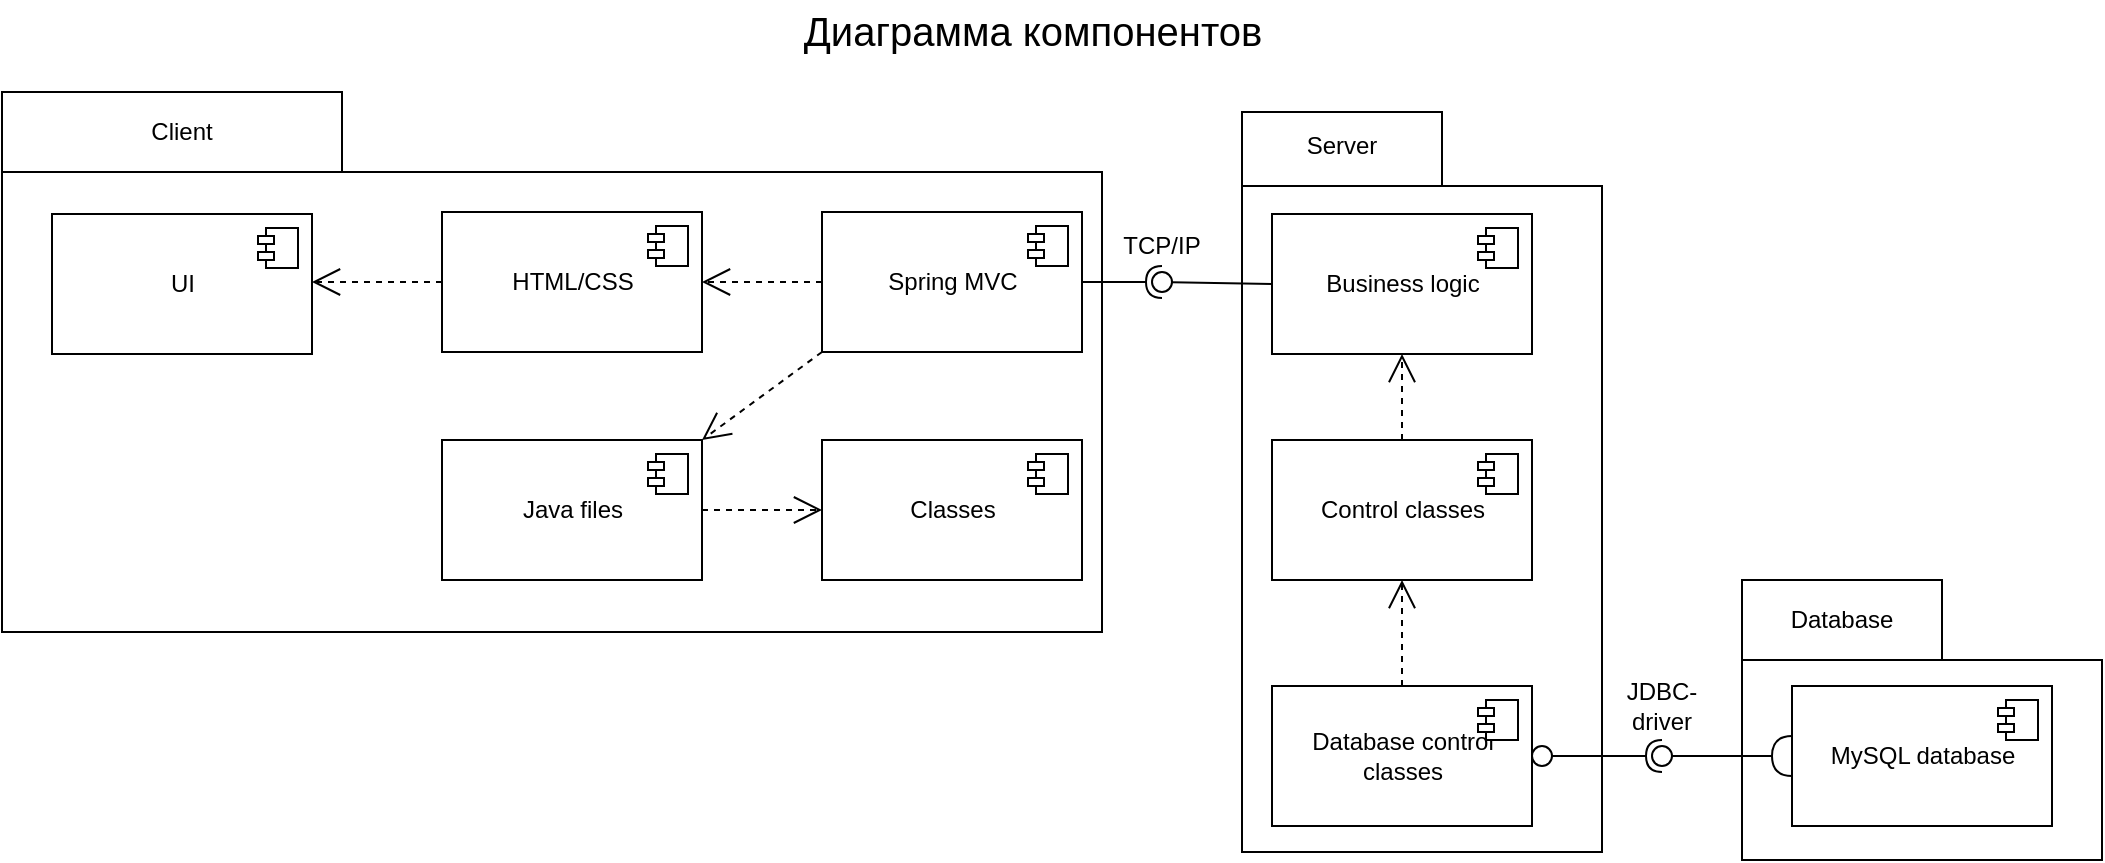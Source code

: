 <mxfile version="15.8.7" type="device"><diagram id="VI4MUOSD-XueSlpNAedH" name="Страница 1"><mxGraphModel dx="1221" dy="-1584" grid="1" gridSize="10" guides="1" tooltips="1" connect="1" arrows="1" fold="1" page="1" pageScale="1" pageWidth="827" pageHeight="1169" math="0" shadow="0"><root><mxCell id="0"/><mxCell id="1" parent="0"/><mxCell id="DpAKFPYzO2YwWA8AnwTn-17" value="" style="shape=folder;fontStyle=1;tabWidth=100;tabHeight=40;tabPosition=left;html=1;boundedLbl=1;" parent="1" vertex="1"><mxGeometry x="1610" y="3614" width="180" height="140" as="geometry"/></mxCell><mxCell id="DpAKFPYzO2YwWA8AnwTn-19" value="Database" style="text;html=1;strokeColor=none;fillColor=none;align=center;verticalAlign=middle;whiteSpace=wrap;rounded=0;" parent="1" vertex="1"><mxGeometry x="1610" y="3624" width="100" height="20" as="geometry"/></mxCell><mxCell id="DpAKFPYzO2YwWA8AnwTn-20" value="" style="shape=folder;fontStyle=1;tabWidth=100;tabHeight=37;tabPosition=left;html=1;boundedLbl=1;" parent="1" vertex="1"><mxGeometry x="1360" y="3380" width="180" height="370" as="geometry"/></mxCell><mxCell id="DpAKFPYzO2YwWA8AnwTn-21" value="Server" style="text;html=1;strokeColor=none;fillColor=none;align=center;verticalAlign=middle;whiteSpace=wrap;rounded=0;" parent="1" vertex="1"><mxGeometry x="1360" y="3387" width="100" height="20" as="geometry"/></mxCell><mxCell id="DpAKFPYzO2YwWA8AnwTn-22" value="" style="shape=folder;fontStyle=1;tabWidth=170;tabHeight=40;tabPosition=left;html=1;boundedLbl=1;" parent="1" vertex="1"><mxGeometry x="740" y="3370" width="550" height="270" as="geometry"/></mxCell><mxCell id="DpAKFPYzO2YwWA8AnwTn-23" value="Client" style="text;html=1;strokeColor=none;fillColor=none;align=center;verticalAlign=middle;whiteSpace=wrap;rounded=0;" parent="1" vertex="1"><mxGeometry x="750" y="3380" width="160" height="20" as="geometry"/></mxCell><mxCell id="DpAKFPYzO2YwWA8AnwTn-24" value="HTML/CSS" style="html=1;dropTarget=0;" parent="1" vertex="1"><mxGeometry x="960" y="3430" width="130" height="70" as="geometry"/></mxCell><mxCell id="DpAKFPYzO2YwWA8AnwTn-25" value="" style="shape=module;jettyWidth=8;jettyHeight=4;" parent="DpAKFPYzO2YwWA8AnwTn-24" vertex="1"><mxGeometry x="1" width="20" height="20" relative="1" as="geometry"><mxPoint x="-27" y="7" as="offset"/></mxGeometry></mxCell><mxCell id="DpAKFPYzO2YwWA8AnwTn-26" value="Spring MVC" style="html=1;dropTarget=0;" parent="1" vertex="1"><mxGeometry x="1150" y="3430" width="130" height="70" as="geometry"/></mxCell><mxCell id="DpAKFPYzO2YwWA8AnwTn-27" value="" style="shape=module;jettyWidth=8;jettyHeight=4;" parent="DpAKFPYzO2YwWA8AnwTn-26" vertex="1"><mxGeometry x="1" width="20" height="20" relative="1" as="geometry"><mxPoint x="-27" y="7" as="offset"/></mxGeometry></mxCell><mxCell id="DpAKFPYzO2YwWA8AnwTn-28" value="UI" style="html=1;dropTarget=0;" parent="1" vertex="1"><mxGeometry x="765" y="3431" width="130" height="70" as="geometry"/></mxCell><mxCell id="DpAKFPYzO2YwWA8AnwTn-29" value="" style="shape=module;jettyWidth=8;jettyHeight=4;" parent="DpAKFPYzO2YwWA8AnwTn-28" vertex="1"><mxGeometry x="1" width="20" height="20" relative="1" as="geometry"><mxPoint x="-27" y="7" as="offset"/></mxGeometry></mxCell><mxCell id="DpAKFPYzO2YwWA8AnwTn-30" value="Java files" style="html=1;dropTarget=0;" parent="1" vertex="1"><mxGeometry x="960" y="3544" width="130" height="70" as="geometry"/></mxCell><mxCell id="DpAKFPYzO2YwWA8AnwTn-31" value="" style="shape=module;jettyWidth=8;jettyHeight=4;" parent="DpAKFPYzO2YwWA8AnwTn-30" vertex="1"><mxGeometry x="1" width="20" height="20" relative="1" as="geometry"><mxPoint x="-27" y="7" as="offset"/></mxGeometry></mxCell><mxCell id="DpAKFPYzO2YwWA8AnwTn-32" value="Classes" style="html=1;dropTarget=0;" parent="1" vertex="1"><mxGeometry x="1150" y="3544" width="130" height="70" as="geometry"/></mxCell><mxCell id="DpAKFPYzO2YwWA8AnwTn-33" value="" style="shape=module;jettyWidth=8;jettyHeight=4;" parent="DpAKFPYzO2YwWA8AnwTn-32" vertex="1"><mxGeometry x="1" width="20" height="20" relative="1" as="geometry"><mxPoint x="-27" y="7" as="offset"/></mxGeometry></mxCell><mxCell id="DpAKFPYzO2YwWA8AnwTn-36" value="Business logic" style="html=1;dropTarget=0;" parent="1" vertex="1"><mxGeometry x="1375" y="3431" width="130" height="70" as="geometry"/></mxCell><mxCell id="DpAKFPYzO2YwWA8AnwTn-37" value="" style="shape=module;jettyWidth=8;jettyHeight=4;" parent="DpAKFPYzO2YwWA8AnwTn-36" vertex="1"><mxGeometry x="1" width="20" height="20" relative="1" as="geometry"><mxPoint x="-27" y="7" as="offset"/></mxGeometry></mxCell><mxCell id="DpAKFPYzO2YwWA8AnwTn-38" value="Database control&lt;br&gt;classes" style="html=1;dropTarget=0;" parent="1" vertex="1"><mxGeometry x="1375" y="3667" width="130" height="70" as="geometry"/></mxCell><mxCell id="DpAKFPYzO2YwWA8AnwTn-39" value="" style="shape=module;jettyWidth=8;jettyHeight=4;" parent="DpAKFPYzO2YwWA8AnwTn-38" vertex="1"><mxGeometry x="1" width="20" height="20" relative="1" as="geometry"><mxPoint x="-27" y="7" as="offset"/></mxGeometry></mxCell><mxCell id="DpAKFPYzO2YwWA8AnwTn-40" value="Control classes" style="html=1;dropTarget=0;" parent="1" vertex="1"><mxGeometry x="1375" y="3544" width="130" height="70" as="geometry"/></mxCell><mxCell id="DpAKFPYzO2YwWA8AnwTn-41" value="" style="shape=module;jettyWidth=8;jettyHeight=4;" parent="DpAKFPYzO2YwWA8AnwTn-40" vertex="1"><mxGeometry x="1" width="20" height="20" relative="1" as="geometry"><mxPoint x="-27" y="7" as="offset"/></mxGeometry></mxCell><mxCell id="DpAKFPYzO2YwWA8AnwTn-42" value="MySQL database" style="html=1;dropTarget=0;" parent="1" vertex="1"><mxGeometry x="1635" y="3667" width="130" height="70" as="geometry"/></mxCell><mxCell id="DpAKFPYzO2YwWA8AnwTn-43" value="" style="shape=module;jettyWidth=8;jettyHeight=4;" parent="DpAKFPYzO2YwWA8AnwTn-42" vertex="1"><mxGeometry x="1" width="20" height="20" relative="1" as="geometry"><mxPoint x="-27" y="7" as="offset"/></mxGeometry></mxCell><mxCell id="DpAKFPYzO2YwWA8AnwTn-46" value="" style="rounded=0;orthogonalLoop=1;jettySize=auto;html=1;endArrow=none;endFill=0;exitX=1;exitY=0.5;exitDx=0;exitDy=0;exitPerimeter=0;" parent="1" source="DpAKFPYzO2YwWA8AnwTn-50" target="DpAKFPYzO2YwWA8AnwTn-48" edge="1"><mxGeometry relative="1" as="geometry"><mxPoint x="1620" y="3702" as="sourcePoint"/></mxGeometry></mxCell><mxCell id="DpAKFPYzO2YwWA8AnwTn-47" value="" style="rounded=0;orthogonalLoop=1;jettySize=auto;html=1;endArrow=halfCircle;endFill=0;entryX=0.5;entryY=0.5;entryDx=0;entryDy=0;endSize=6;strokeWidth=1;" parent="1" target="DpAKFPYzO2YwWA8AnwTn-48" edge="1"><mxGeometry relative="1" as="geometry"><mxPoint x="1510" y="3702" as="sourcePoint"/></mxGeometry></mxCell><mxCell id="DpAKFPYzO2YwWA8AnwTn-48" value="" style="ellipse;whiteSpace=wrap;html=1;fontFamily=Helvetica;fontSize=12;fontColor=#000000;align=center;strokeColor=#000000;fillColor=#ffffff;points=[];aspect=fixed;resizable=0;rotation=-180;" parent="1" vertex="1"><mxGeometry x="1565" y="3697" width="10" height="10" as="geometry"/></mxCell><mxCell id="DpAKFPYzO2YwWA8AnwTn-49" value="JDBC-driver" style="text;html=1;strokeColor=none;fillColor=none;align=center;verticalAlign=middle;whiteSpace=wrap;rounded=0;" parent="1" vertex="1"><mxGeometry x="1550" y="3667" width="40" height="20" as="geometry"/></mxCell><mxCell id="DpAKFPYzO2YwWA8AnwTn-50" value="" style="shape=requiredInterface;html=1;verticalLabelPosition=bottom;rotation=-180;" parent="1" vertex="1"><mxGeometry x="1625" y="3692" width="10" height="20" as="geometry"/></mxCell><mxCell id="DpAKFPYzO2YwWA8AnwTn-53" value="" style="ellipse;whiteSpace=wrap;html=1;fontFamily=Helvetica;fontSize=12;fontColor=#000000;align=center;strokeColor=#000000;fillColor=#ffffff;points=[];aspect=fixed;resizable=0;" parent="1" vertex="1"><mxGeometry x="1505" y="3697" width="10" height="10" as="geometry"/></mxCell><mxCell id="DpAKFPYzO2YwWA8AnwTn-55" value="" style="rounded=0;orthogonalLoop=1;jettySize=auto;html=1;endArrow=none;endFill=0;exitX=0;exitY=0.5;exitDx=0;exitDy=0;" parent="1" source="DpAKFPYzO2YwWA8AnwTn-36" target="DpAKFPYzO2YwWA8AnwTn-57" edge="1"><mxGeometry relative="1" as="geometry"><mxPoint x="1320" y="3430" as="sourcePoint"/></mxGeometry></mxCell><mxCell id="DpAKFPYzO2YwWA8AnwTn-56" value="" style="rounded=0;orthogonalLoop=1;jettySize=auto;html=1;endArrow=halfCircle;endFill=0;entryX=0.5;entryY=0.5;entryDx=0;entryDy=0;endSize=6;strokeWidth=1;exitX=1;exitY=0.5;exitDx=0;exitDy=0;" parent="1" source="DpAKFPYzO2YwWA8AnwTn-26" target="DpAKFPYzO2YwWA8AnwTn-57" edge="1"><mxGeometry relative="1" as="geometry"><mxPoint x="1340" y="3465" as="sourcePoint"/><Array as="points"/></mxGeometry></mxCell><mxCell id="DpAKFPYzO2YwWA8AnwTn-57" value="" style="ellipse;whiteSpace=wrap;html=1;fontFamily=Helvetica;fontSize=12;fontColor=#000000;align=center;strokeColor=#000000;fillColor=#ffffff;points=[];aspect=fixed;resizable=0;" parent="1" vertex="1"><mxGeometry x="1315" y="3460" width="10" height="10" as="geometry"/></mxCell><mxCell id="DpAKFPYzO2YwWA8AnwTn-58" value="TCP/IP" style="text;html=1;strokeColor=none;fillColor=none;align=center;verticalAlign=middle;whiteSpace=wrap;rounded=0;" parent="1" vertex="1"><mxGeometry x="1300" y="3437" width="40" height="20" as="geometry"/></mxCell><mxCell id="DpAKFPYzO2YwWA8AnwTn-64" value="" style="endArrow=open;endSize=12;dashed=1;html=1;entryX=1;entryY=0.5;entryDx=0;entryDy=0;exitX=0;exitY=0.5;exitDx=0;exitDy=0;" parent="1" source="DpAKFPYzO2YwWA8AnwTn-24" edge="1"><mxGeometry width="160" relative="1" as="geometry"><mxPoint x="850" y="3520" as="sourcePoint"/><mxPoint x="895" y="3465" as="targetPoint"/></mxGeometry></mxCell><mxCell id="DpAKFPYzO2YwWA8AnwTn-65" value="" style="endArrow=open;endSize=12;dashed=1;html=1;entryX=1;entryY=0;entryDx=0;entryDy=0;exitX=0;exitY=1;exitDx=0;exitDy=0;" parent="1" source="DpAKFPYzO2YwWA8AnwTn-26" target="DpAKFPYzO2YwWA8AnwTn-30" edge="1"><mxGeometry width="160" relative="1" as="geometry"><mxPoint x="1024.5" y="3500" as="sourcePoint"/><mxPoint x="1024.5" y="3544" as="targetPoint"/></mxGeometry></mxCell><mxCell id="DpAKFPYzO2YwWA8AnwTn-67" value="" style="endArrow=open;endSize=12;dashed=1;html=1;entryX=0;entryY=0.5;entryDx=0;entryDy=0;exitX=1;exitY=0.5;exitDx=0;exitDy=0;" parent="1" source="DpAKFPYzO2YwWA8AnwTn-30" target="DpAKFPYzO2YwWA8AnwTn-32" edge="1"><mxGeometry width="160" relative="1" as="geometry"><mxPoint x="880" y="3550" as="sourcePoint"/><mxPoint x="880" y="3594" as="targetPoint"/></mxGeometry></mxCell><mxCell id="DpAKFPYzO2YwWA8AnwTn-68" value="" style="endArrow=open;endSize=12;dashed=1;html=1;entryX=1;entryY=0.5;entryDx=0;entryDy=0;exitX=0;exitY=0.5;exitDx=0;exitDy=0;" parent="1" source="DpAKFPYzO2YwWA8AnwTn-26" target="DpAKFPYzO2YwWA8AnwTn-24" edge="1"><mxGeometry width="160" relative="1" as="geometry"><mxPoint x="890" y="3560" as="sourcePoint"/><mxPoint x="890" y="3604" as="targetPoint"/></mxGeometry></mxCell><mxCell id="DpAKFPYzO2YwWA8AnwTn-69" value="" style="endArrow=open;endSize=12;dashed=1;html=1;entryX=0.5;entryY=1;entryDx=0;entryDy=0;exitX=0.5;exitY=0;exitDx=0;exitDy=0;" parent="1" source="DpAKFPYzO2YwWA8AnwTn-40" target="DpAKFPYzO2YwWA8AnwTn-36" edge="1"><mxGeometry width="160" relative="1" as="geometry"><mxPoint x="1640" y="3500" as="sourcePoint"/><mxPoint x="1440" y="3551" as="targetPoint"/></mxGeometry></mxCell><mxCell id="DpAKFPYzO2YwWA8AnwTn-70" value="" style="endArrow=open;endSize=12;dashed=1;html=1;entryX=0.5;entryY=1;entryDx=0;entryDy=0;exitX=0.5;exitY=0;exitDx=0;exitDy=0;" parent="1" source="DpAKFPYzO2YwWA8AnwTn-38" target="DpAKFPYzO2YwWA8AnwTn-40" edge="1"><mxGeometry width="160" relative="1" as="geometry"><mxPoint x="1680" y="3540" as="sourcePoint"/><mxPoint x="1439.5" y="3667" as="targetPoint"/></mxGeometry></mxCell><mxCell id="zNqMoBz4E-F6b-3H_KUU-1" value="&lt;span style=&quot;font-size: 20px;&quot;&gt;Диаграмма компонентов&lt;/span&gt;" style="text;html=1;align=center;verticalAlign=middle;resizable=0;points=[];autosize=1;strokeColor=none;fillColor=none;fontSize=20;" parent="1" vertex="1"><mxGeometry x="1130" y="3324" width="250" height="30" as="geometry"/></mxCell></root></mxGraphModel></diagram></mxfile>